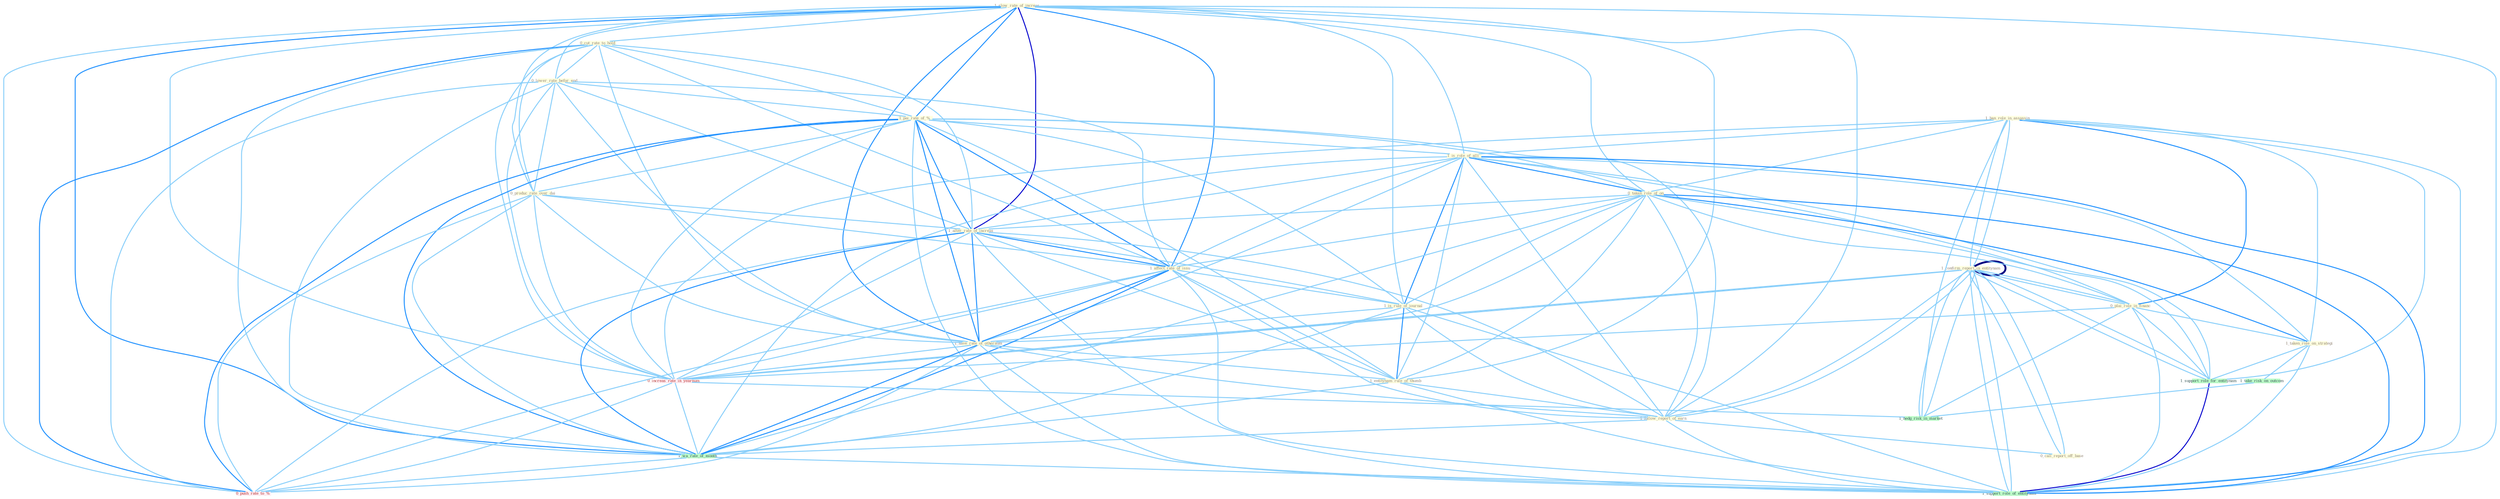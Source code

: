 Graph G{ 
    node
    [shape=polygon,style=filled,width=.5,height=.06,color="#BDFCC9",fixedsize=true,fontsize=4,
    fontcolor="#2f4f4f"];
    {node
    [color="#ffffe0", fontcolor="#8b7d6b"] "1_slow_rate_of_increas " "0_cut_rate_to_hold " "0_lower_rate_befor_end " "1_ban_role_in_assassin " "1_confirm_report_in_entitynam " "1_pai_rate_of_% " "0_produc_rate_over_dai " "1_is_role_of_alli " "0_taken_role_of_on " "1_confirm_report_in_entitynam " "1_alter_rate_of_increas " "1_affect_rate_of_issu " "1_is_rule_of_journal " "0_plai_role_in_financ " "1_taken_role_on_strategi " "1_have_rate_of_othernum " "1_entitynam_rule_of_thumb " "1_follow_report_of_earn " "0_call_report_off_base "}
{node [color="#fff0f5", fontcolor="#b22222"] "0_increas_rate_in_yearnum " "0_push_rate_to_% "}
edge [color="#B0E2FF"];

	"1_slow_rate_of_increas " -- "0_cut_rate_to_hold " [w="1", color="#87cefa" ];
	"1_slow_rate_of_increas " -- "0_lower_rate_befor_end " [w="1", color="#87cefa" ];
	"1_slow_rate_of_increas " -- "1_pai_rate_of_% " [w="2", color="#1e90ff" , len=0.8];
	"1_slow_rate_of_increas " -- "0_produc_rate_over_dai " [w="1", color="#87cefa" ];
	"1_slow_rate_of_increas " -- "1_is_role_of_alli " [w="1", color="#87cefa" ];
	"1_slow_rate_of_increas " -- "0_taken_role_of_on " [w="1", color="#87cefa" ];
	"1_slow_rate_of_increas " -- "1_alter_rate_of_increas " [w="3", color="#0000cd" , len=0.6];
	"1_slow_rate_of_increas " -- "1_affect_rate_of_issu " [w="2", color="#1e90ff" , len=0.8];
	"1_slow_rate_of_increas " -- "1_is_rule_of_journal " [w="1", color="#87cefa" ];
	"1_slow_rate_of_increas " -- "1_have_rate_of_othernum " [w="2", color="#1e90ff" , len=0.8];
	"1_slow_rate_of_increas " -- "1_entitynam_rule_of_thumb " [w="1", color="#87cefa" ];
	"1_slow_rate_of_increas " -- "1_follow_report_of_earn " [w="1", color="#87cefa" ];
	"1_slow_rate_of_increas " -- "0_increas_rate_in_yearnum " [w="1", color="#87cefa" ];
	"1_slow_rate_of_increas " -- "1_wa_rate_of_month " [w="2", color="#1e90ff" , len=0.8];
	"1_slow_rate_of_increas " -- "0_push_rate_to_% " [w="1", color="#87cefa" ];
	"1_slow_rate_of_increas " -- "1_support_role_of_entitynam " [w="1", color="#87cefa" ];
	"0_cut_rate_to_hold " -- "0_lower_rate_befor_end " [w="1", color="#87cefa" ];
	"0_cut_rate_to_hold " -- "1_pai_rate_of_% " [w="1", color="#87cefa" ];
	"0_cut_rate_to_hold " -- "0_produc_rate_over_dai " [w="1", color="#87cefa" ];
	"0_cut_rate_to_hold " -- "1_alter_rate_of_increas " [w="1", color="#87cefa" ];
	"0_cut_rate_to_hold " -- "1_affect_rate_of_issu " [w="1", color="#87cefa" ];
	"0_cut_rate_to_hold " -- "1_have_rate_of_othernum " [w="1", color="#87cefa" ];
	"0_cut_rate_to_hold " -- "0_increas_rate_in_yearnum " [w="1", color="#87cefa" ];
	"0_cut_rate_to_hold " -- "1_wa_rate_of_month " [w="1", color="#87cefa" ];
	"0_cut_rate_to_hold " -- "0_push_rate_to_% " [w="2", color="#1e90ff" , len=0.8];
	"0_lower_rate_befor_end " -- "1_pai_rate_of_% " [w="1", color="#87cefa" ];
	"0_lower_rate_befor_end " -- "0_produc_rate_over_dai " [w="1", color="#87cefa" ];
	"0_lower_rate_befor_end " -- "1_alter_rate_of_increas " [w="1", color="#87cefa" ];
	"0_lower_rate_befor_end " -- "1_affect_rate_of_issu " [w="1", color="#87cefa" ];
	"0_lower_rate_befor_end " -- "1_have_rate_of_othernum " [w="1", color="#87cefa" ];
	"0_lower_rate_befor_end " -- "0_increas_rate_in_yearnum " [w="1", color="#87cefa" ];
	"0_lower_rate_befor_end " -- "1_wa_rate_of_month " [w="1", color="#87cefa" ];
	"0_lower_rate_befor_end " -- "0_push_rate_to_% " [w="1", color="#87cefa" ];
	"1_ban_role_in_assassin " -- "1_confirm_report_in_entitynam " [w="1", color="#87cefa" ];
	"1_ban_role_in_assassin " -- "1_is_role_of_alli " [w="1", color="#87cefa" ];
	"1_ban_role_in_assassin " -- "0_taken_role_of_on " [w="1", color="#87cefa" ];
	"1_ban_role_in_assassin " -- "1_confirm_report_in_entitynam " [w="1", color="#87cefa" ];
	"1_ban_role_in_assassin " -- "0_plai_role_in_financ " [w="2", color="#1e90ff" , len=0.8];
	"1_ban_role_in_assassin " -- "1_taken_role_on_strategi " [w="1", color="#87cefa" ];
	"1_ban_role_in_assassin " -- "0_increas_rate_in_yearnum " [w="1", color="#87cefa" ];
	"1_ban_role_in_assassin " -- "1_support_role_for_entitynam " [w="1", color="#87cefa" ];
	"1_ban_role_in_assassin " -- "1_support_role_of_entitynam " [w="1", color="#87cefa" ];
	"1_ban_role_in_assassin " -- "1_hedg_risk_in_market " [w="1", color="#87cefa" ];
	"1_confirm_report_in_entitynam " -- "1_confirm_report_in_entitynam " [w="4", style=bold, color="#000080", len=0.4];
	"1_confirm_report_in_entitynam " -- "0_plai_role_in_financ " [w="1", color="#87cefa" ];
	"1_confirm_report_in_entitynam " -- "1_follow_report_of_earn " [w="1", color="#87cefa" ];
	"1_confirm_report_in_entitynam " -- "0_call_report_off_base " [w="1", color="#87cefa" ];
	"1_confirm_report_in_entitynam " -- "0_increas_rate_in_yearnum " [w="1", color="#87cefa" ];
	"1_confirm_report_in_entitynam " -- "1_support_role_for_entitynam " [w="1", color="#87cefa" ];
	"1_confirm_report_in_entitynam " -- "1_support_role_of_entitynam " [w="1", color="#87cefa" ];
	"1_confirm_report_in_entitynam " -- "1_hedg_risk_in_market " [w="1", color="#87cefa" ];
	"1_pai_rate_of_% " -- "0_produc_rate_over_dai " [w="1", color="#87cefa" ];
	"1_pai_rate_of_% " -- "1_is_role_of_alli " [w="1", color="#87cefa" ];
	"1_pai_rate_of_% " -- "0_taken_role_of_on " [w="1", color="#87cefa" ];
	"1_pai_rate_of_% " -- "1_alter_rate_of_increas " [w="2", color="#1e90ff" , len=0.8];
	"1_pai_rate_of_% " -- "1_affect_rate_of_issu " [w="2", color="#1e90ff" , len=0.8];
	"1_pai_rate_of_% " -- "1_is_rule_of_journal " [w="1", color="#87cefa" ];
	"1_pai_rate_of_% " -- "1_have_rate_of_othernum " [w="2", color="#1e90ff" , len=0.8];
	"1_pai_rate_of_% " -- "1_entitynam_rule_of_thumb " [w="1", color="#87cefa" ];
	"1_pai_rate_of_% " -- "1_follow_report_of_earn " [w="1", color="#87cefa" ];
	"1_pai_rate_of_% " -- "0_increas_rate_in_yearnum " [w="1", color="#87cefa" ];
	"1_pai_rate_of_% " -- "1_wa_rate_of_month " [w="2", color="#1e90ff" , len=0.8];
	"1_pai_rate_of_% " -- "0_push_rate_to_% " [w="2", color="#1e90ff" , len=0.8];
	"1_pai_rate_of_% " -- "1_support_role_of_entitynam " [w="1", color="#87cefa" ];
	"0_produc_rate_over_dai " -- "1_alter_rate_of_increas " [w="1", color="#87cefa" ];
	"0_produc_rate_over_dai " -- "1_affect_rate_of_issu " [w="1", color="#87cefa" ];
	"0_produc_rate_over_dai " -- "1_have_rate_of_othernum " [w="1", color="#87cefa" ];
	"0_produc_rate_over_dai " -- "0_increas_rate_in_yearnum " [w="1", color="#87cefa" ];
	"0_produc_rate_over_dai " -- "1_wa_rate_of_month " [w="1", color="#87cefa" ];
	"0_produc_rate_over_dai " -- "0_push_rate_to_% " [w="1", color="#87cefa" ];
	"1_is_role_of_alli " -- "0_taken_role_of_on " [w="2", color="#1e90ff" , len=0.8];
	"1_is_role_of_alli " -- "1_alter_rate_of_increas " [w="1", color="#87cefa" ];
	"1_is_role_of_alli " -- "1_affect_rate_of_issu " [w="1", color="#87cefa" ];
	"1_is_role_of_alli " -- "1_is_rule_of_journal " [w="2", color="#1e90ff" , len=0.8];
	"1_is_role_of_alli " -- "0_plai_role_in_financ " [w="1", color="#87cefa" ];
	"1_is_role_of_alli " -- "1_taken_role_on_strategi " [w="1", color="#87cefa" ];
	"1_is_role_of_alli " -- "1_have_rate_of_othernum " [w="1", color="#87cefa" ];
	"1_is_role_of_alli " -- "1_entitynam_rule_of_thumb " [w="1", color="#87cefa" ];
	"1_is_role_of_alli " -- "1_follow_report_of_earn " [w="1", color="#87cefa" ];
	"1_is_role_of_alli " -- "1_wa_rate_of_month " [w="1", color="#87cefa" ];
	"1_is_role_of_alli " -- "1_support_role_for_entitynam " [w="1", color="#87cefa" ];
	"1_is_role_of_alli " -- "1_support_role_of_entitynam " [w="2", color="#1e90ff" , len=0.8];
	"0_taken_role_of_on " -- "1_alter_rate_of_increas " [w="1", color="#87cefa" ];
	"0_taken_role_of_on " -- "1_affect_rate_of_issu " [w="1", color="#87cefa" ];
	"0_taken_role_of_on " -- "1_is_rule_of_journal " [w="1", color="#87cefa" ];
	"0_taken_role_of_on " -- "0_plai_role_in_financ " [w="1", color="#87cefa" ];
	"0_taken_role_of_on " -- "1_taken_role_on_strategi " [w="2", color="#1e90ff" , len=0.8];
	"0_taken_role_of_on " -- "1_have_rate_of_othernum " [w="1", color="#87cefa" ];
	"0_taken_role_of_on " -- "1_entitynam_rule_of_thumb " [w="1", color="#87cefa" ];
	"0_taken_role_of_on " -- "1_follow_report_of_earn " [w="1", color="#87cefa" ];
	"0_taken_role_of_on " -- "1_wa_rate_of_month " [w="1", color="#87cefa" ];
	"0_taken_role_of_on " -- "1_support_role_for_entitynam " [w="1", color="#87cefa" ];
	"0_taken_role_of_on " -- "1_support_role_of_entitynam " [w="2", color="#1e90ff" , len=0.8];
	"1_confirm_report_in_entitynam " -- "0_plai_role_in_financ " [w="1", color="#87cefa" ];
	"1_confirm_report_in_entitynam " -- "1_follow_report_of_earn " [w="1", color="#87cefa" ];
	"1_confirm_report_in_entitynam " -- "0_call_report_off_base " [w="1", color="#87cefa" ];
	"1_confirm_report_in_entitynam " -- "0_increas_rate_in_yearnum " [w="1", color="#87cefa" ];
	"1_confirm_report_in_entitynam " -- "1_support_role_for_entitynam " [w="1", color="#87cefa" ];
	"1_confirm_report_in_entitynam " -- "1_support_role_of_entitynam " [w="1", color="#87cefa" ];
	"1_confirm_report_in_entitynam " -- "1_hedg_risk_in_market " [w="1", color="#87cefa" ];
	"1_alter_rate_of_increas " -- "1_affect_rate_of_issu " [w="2", color="#1e90ff" , len=0.8];
	"1_alter_rate_of_increas " -- "1_is_rule_of_journal " [w="1", color="#87cefa" ];
	"1_alter_rate_of_increas " -- "1_have_rate_of_othernum " [w="2", color="#1e90ff" , len=0.8];
	"1_alter_rate_of_increas " -- "1_entitynam_rule_of_thumb " [w="1", color="#87cefa" ];
	"1_alter_rate_of_increas " -- "1_follow_report_of_earn " [w="1", color="#87cefa" ];
	"1_alter_rate_of_increas " -- "0_increas_rate_in_yearnum " [w="1", color="#87cefa" ];
	"1_alter_rate_of_increas " -- "1_wa_rate_of_month " [w="2", color="#1e90ff" , len=0.8];
	"1_alter_rate_of_increas " -- "0_push_rate_to_% " [w="1", color="#87cefa" ];
	"1_alter_rate_of_increas " -- "1_support_role_of_entitynam " [w="1", color="#87cefa" ];
	"1_affect_rate_of_issu " -- "1_is_rule_of_journal " [w="1", color="#87cefa" ];
	"1_affect_rate_of_issu " -- "1_have_rate_of_othernum " [w="2", color="#1e90ff" , len=0.8];
	"1_affect_rate_of_issu " -- "1_entitynam_rule_of_thumb " [w="1", color="#87cefa" ];
	"1_affect_rate_of_issu " -- "1_follow_report_of_earn " [w="1", color="#87cefa" ];
	"1_affect_rate_of_issu " -- "0_increas_rate_in_yearnum " [w="1", color="#87cefa" ];
	"1_affect_rate_of_issu " -- "1_wa_rate_of_month " [w="2", color="#1e90ff" , len=0.8];
	"1_affect_rate_of_issu " -- "0_push_rate_to_% " [w="1", color="#87cefa" ];
	"1_affect_rate_of_issu " -- "1_support_role_of_entitynam " [w="1", color="#87cefa" ];
	"1_is_rule_of_journal " -- "1_have_rate_of_othernum " [w="1", color="#87cefa" ];
	"1_is_rule_of_journal " -- "1_entitynam_rule_of_thumb " [w="2", color="#1e90ff" , len=0.8];
	"1_is_rule_of_journal " -- "1_follow_report_of_earn " [w="1", color="#87cefa" ];
	"1_is_rule_of_journal " -- "1_wa_rate_of_month " [w="1", color="#87cefa" ];
	"1_is_rule_of_journal " -- "1_support_role_of_entitynam " [w="1", color="#87cefa" ];
	"0_plai_role_in_financ " -- "1_taken_role_on_strategi " [w="1", color="#87cefa" ];
	"0_plai_role_in_financ " -- "0_increas_rate_in_yearnum " [w="1", color="#87cefa" ];
	"0_plai_role_in_financ " -- "1_support_role_for_entitynam " [w="1", color="#87cefa" ];
	"0_plai_role_in_financ " -- "1_support_role_of_entitynam " [w="1", color="#87cefa" ];
	"0_plai_role_in_financ " -- "1_hedg_risk_in_market " [w="1", color="#87cefa" ];
	"1_taken_role_on_strategi " -- "1_support_role_for_entitynam " [w="1", color="#87cefa" ];
	"1_taken_role_on_strategi " -- "1_take_risk_on_outcom " [w="1", color="#87cefa" ];
	"1_taken_role_on_strategi " -- "1_support_role_of_entitynam " [w="1", color="#87cefa" ];
	"1_have_rate_of_othernum " -- "1_entitynam_rule_of_thumb " [w="1", color="#87cefa" ];
	"1_have_rate_of_othernum " -- "1_follow_report_of_earn " [w="1", color="#87cefa" ];
	"1_have_rate_of_othernum " -- "0_increas_rate_in_yearnum " [w="1", color="#87cefa" ];
	"1_have_rate_of_othernum " -- "1_wa_rate_of_month " [w="2", color="#1e90ff" , len=0.8];
	"1_have_rate_of_othernum " -- "0_push_rate_to_% " [w="1", color="#87cefa" ];
	"1_have_rate_of_othernum " -- "1_support_role_of_entitynam " [w="1", color="#87cefa" ];
	"1_entitynam_rule_of_thumb " -- "1_follow_report_of_earn " [w="1", color="#87cefa" ];
	"1_entitynam_rule_of_thumb " -- "1_wa_rate_of_month " [w="1", color="#87cefa" ];
	"1_entitynam_rule_of_thumb " -- "1_support_role_of_entitynam " [w="1", color="#87cefa" ];
	"1_follow_report_of_earn " -- "0_call_report_off_base " [w="1", color="#87cefa" ];
	"1_follow_report_of_earn " -- "1_wa_rate_of_month " [w="1", color="#87cefa" ];
	"1_follow_report_of_earn " -- "1_support_role_of_entitynam " [w="1", color="#87cefa" ];
	"0_increas_rate_in_yearnum " -- "1_wa_rate_of_month " [w="1", color="#87cefa" ];
	"0_increas_rate_in_yearnum " -- "0_push_rate_to_% " [w="1", color="#87cefa" ];
	"0_increas_rate_in_yearnum " -- "1_hedg_risk_in_market " [w="1", color="#87cefa" ];
	"1_wa_rate_of_month " -- "0_push_rate_to_% " [w="1", color="#87cefa" ];
	"1_wa_rate_of_month " -- "1_support_role_of_entitynam " [w="1", color="#87cefa" ];
	"1_support_role_for_entitynam " -- "1_support_role_of_entitynam " [w="3", color="#0000cd" , len=0.6];
	"1_take_risk_on_outcom " -- "1_hedg_risk_in_market " [w="1", color="#87cefa" ];
}
